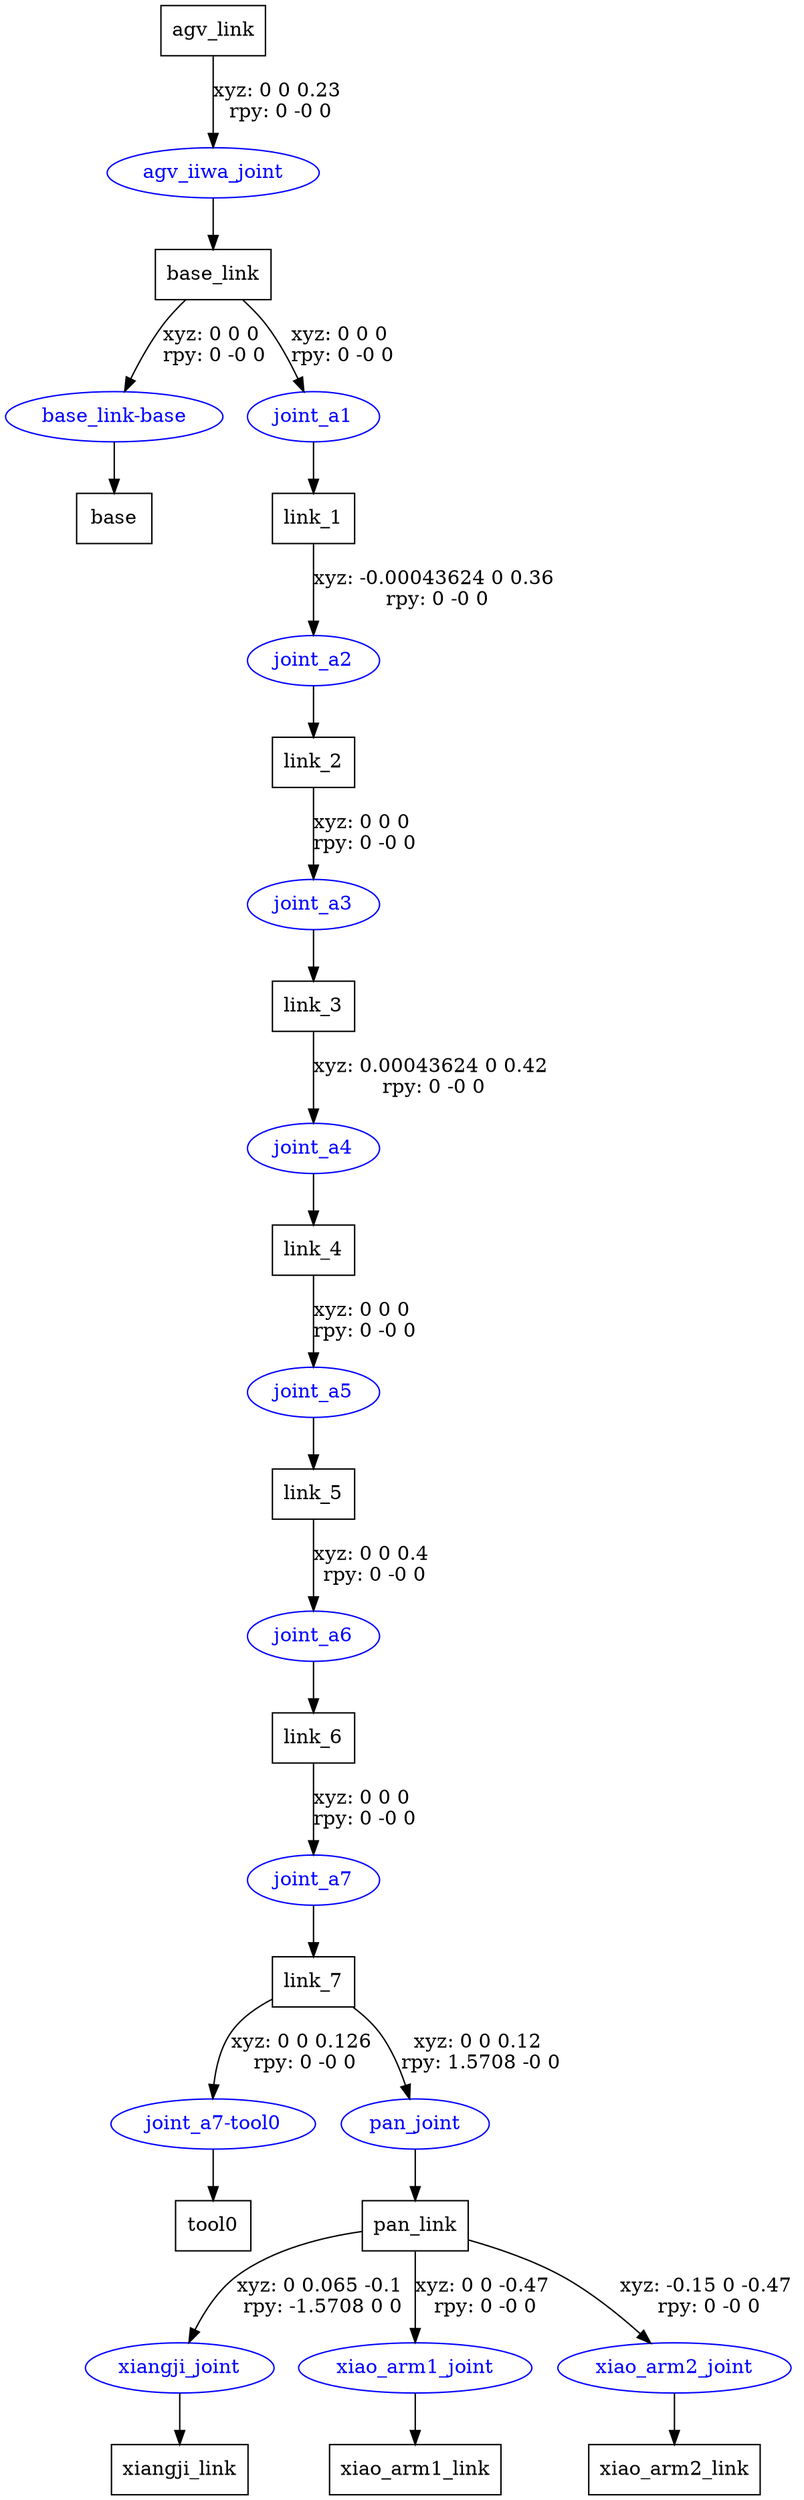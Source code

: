 digraph G {
node [shape=box];
"agv_link" [label="agv_link"];
"base_link" [label="base_link"];
"base" [label="base"];
"link_1" [label="link_1"];
"link_2" [label="link_2"];
"link_3" [label="link_3"];
"link_4" [label="link_4"];
"link_5" [label="link_5"];
"link_6" [label="link_6"];
"link_7" [label="link_7"];
"tool0" [label="tool0"];
"pan_link" [label="pan_link"];
"xiangji_link" [label="xiangji_link"];
"xiao_arm1_link" [label="xiao_arm1_link"];
"xiao_arm2_link" [label="xiao_arm2_link"];
node [shape=ellipse, color=blue, fontcolor=blue];
"agv_link" -> "agv_iiwa_joint" [label="xyz: 0 0 0.23 \nrpy: 0 -0 0"]
"agv_iiwa_joint" -> "base_link"
"base_link" -> "base_link-base" [label="xyz: 0 0 0 \nrpy: 0 -0 0"]
"base_link-base" -> "base"
"base_link" -> "joint_a1" [label="xyz: 0 0 0 \nrpy: 0 -0 0"]
"joint_a1" -> "link_1"
"link_1" -> "joint_a2" [label="xyz: -0.00043624 0 0.36 \nrpy: 0 -0 0"]
"joint_a2" -> "link_2"
"link_2" -> "joint_a3" [label="xyz: 0 0 0 \nrpy: 0 -0 0"]
"joint_a3" -> "link_3"
"link_3" -> "joint_a4" [label="xyz: 0.00043624 0 0.42 \nrpy: 0 -0 0"]
"joint_a4" -> "link_4"
"link_4" -> "joint_a5" [label="xyz: 0 0 0 \nrpy: 0 -0 0"]
"joint_a5" -> "link_5"
"link_5" -> "joint_a6" [label="xyz: 0 0 0.4 \nrpy: 0 -0 0"]
"joint_a6" -> "link_6"
"link_6" -> "joint_a7" [label="xyz: 0 0 0 \nrpy: 0 -0 0"]
"joint_a7" -> "link_7"
"link_7" -> "joint_a7-tool0" [label="xyz: 0 0 0.126 \nrpy: 0 -0 0"]
"joint_a7-tool0" -> "tool0"
"link_7" -> "pan_joint" [label="xyz: 0 0 0.12 \nrpy: 1.5708 -0 0"]
"pan_joint" -> "pan_link"
"pan_link" -> "xiangji_joint" [label="xyz: 0 0.065 -0.1 \nrpy: -1.5708 0 0"]
"xiangji_joint" -> "xiangji_link"
"pan_link" -> "xiao_arm1_joint" [label="xyz: 0 0 -0.47 \nrpy: 0 -0 0"]
"xiao_arm1_joint" -> "xiao_arm1_link"
"pan_link" -> "xiao_arm2_joint" [label="xyz: -0.15 0 -0.47 \nrpy: 0 -0 0"]
"xiao_arm2_joint" -> "xiao_arm2_link"
}
